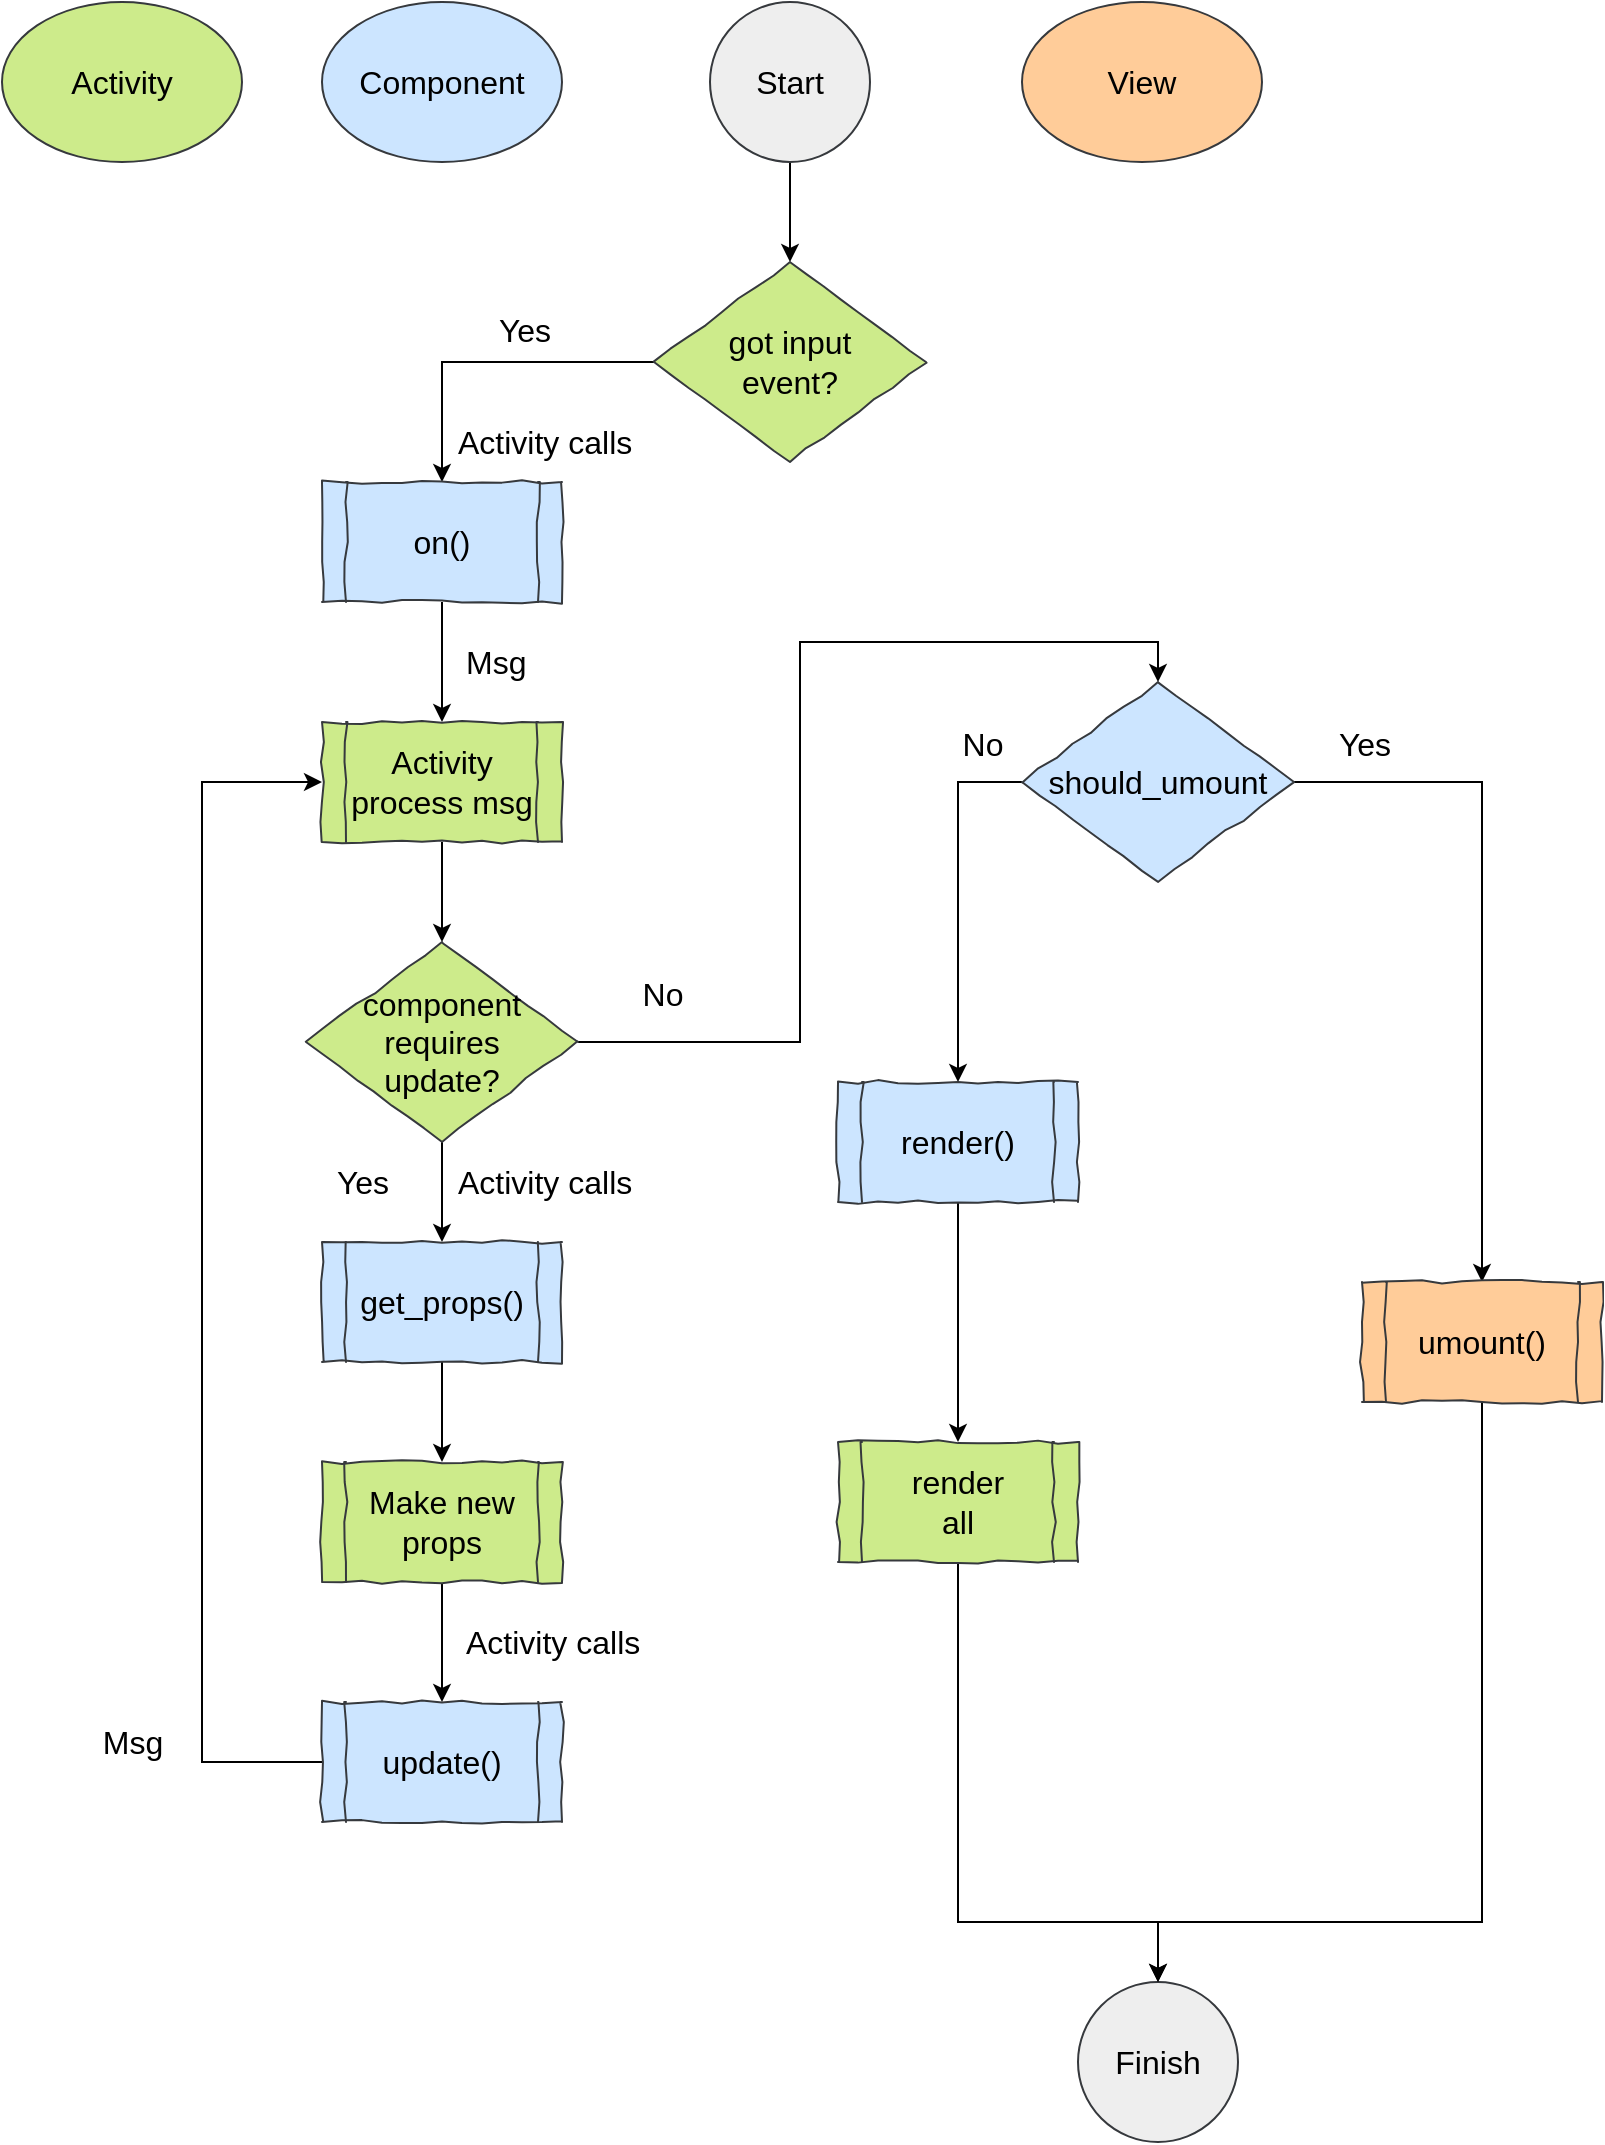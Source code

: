 <mxfile version="13.3.1" type="device"><diagram id="tfe7Y5e8DOWIlyiIXn_Y" name="Page-1"><mxGraphModel dx="1550" dy="895" grid="1" gridSize="10" guides="1" tooltips="1" connect="1" arrows="1" fold="1" page="1" pageScale="1" pageWidth="827" pageHeight="1169" math="0" shadow="0"><root><mxCell id="0"/><mxCell id="1" parent="0"/><mxCell id="seFYTZ2KeCXm_Sfr9LMD-3" value="Activity" style="ellipse;whiteSpace=wrap;html=1;comic=1;fillColor=#cdeb8b;strokeColor=#36393d;fontSize=16;" vertex="1" parent="1"><mxGeometry x="20" y="40" width="120" height="80" as="geometry"/></mxCell><mxCell id="seFYTZ2KeCXm_Sfr9LMD-10" style="edgeStyle=orthogonalEdgeStyle;rounded=0;orthogonalLoop=1;jettySize=auto;html=1;exitX=0.5;exitY=1;exitDx=0;exitDy=0;entryX=0.5;entryY=0;entryDx=0;entryDy=0;fontSize=16;" edge="1" parent="1" source="seFYTZ2KeCXm_Sfr9LMD-7" target="seFYTZ2KeCXm_Sfr9LMD-8"><mxGeometry relative="1" as="geometry"/></mxCell><mxCell id="seFYTZ2KeCXm_Sfr9LMD-7" value="Start" style="ellipse;whiteSpace=wrap;html=1;aspect=fixed;comic=1;fontSize=16;fillColor=#eeeeee;strokeColor=#36393d;" vertex="1" parent="1"><mxGeometry x="374" y="40" width="80" height="80" as="geometry"/></mxCell><mxCell id="seFYTZ2KeCXm_Sfr9LMD-13" style="edgeStyle=orthogonalEdgeStyle;rounded=0;orthogonalLoop=1;jettySize=auto;html=1;exitX=0;exitY=0.5;exitDx=0;exitDy=0;entryX=0.5;entryY=0;entryDx=0;entryDy=0;fontSize=16;" edge="1" parent="1" source="seFYTZ2KeCXm_Sfr9LMD-8" target="seFYTZ2KeCXm_Sfr9LMD-12"><mxGeometry relative="1" as="geometry"/></mxCell><mxCell id="seFYTZ2KeCXm_Sfr9LMD-8" value="got input&lt;br&gt;event?" style="rhombus;whiteSpace=wrap;html=1;comic=1;fontSize=16;fillColor=#cdeb8b;strokeColor=#36393d;" vertex="1" parent="1"><mxGeometry x="346" y="170" width="136" height="100" as="geometry"/></mxCell><mxCell id="seFYTZ2KeCXm_Sfr9LMD-16" style="edgeStyle=orthogonalEdgeStyle;rounded=0;orthogonalLoop=1;jettySize=auto;html=1;exitX=0.5;exitY=1;exitDx=0;exitDy=0;fontSize=16;" edge="1" parent="1" source="seFYTZ2KeCXm_Sfr9LMD-12" target="seFYTZ2KeCXm_Sfr9LMD-15"><mxGeometry relative="1" as="geometry"/></mxCell><mxCell id="seFYTZ2KeCXm_Sfr9LMD-12" value="on()" style="shape=process;whiteSpace=wrap;html=1;backgroundOutline=1;comic=1;fontSize=16;fillColor=#cce5ff;strokeColor=#36393d;" vertex="1" parent="1"><mxGeometry x="180" y="280" width="120" height="60" as="geometry"/></mxCell><mxCell id="seFYTZ2KeCXm_Sfr9LMD-14" value="Yes" style="text;html=1;align=center;verticalAlign=middle;resizable=0;points=[];autosize=1;fontSize=16;" vertex="1" parent="1"><mxGeometry x="261" y="194" width="40" height="20" as="geometry"/></mxCell><mxCell id="seFYTZ2KeCXm_Sfr9LMD-26" style="edgeStyle=orthogonalEdgeStyle;rounded=0;orthogonalLoop=1;jettySize=auto;html=1;exitX=0.5;exitY=1;exitDx=0;exitDy=0;entryX=0.5;entryY=0;entryDx=0;entryDy=0;fontSize=16;" edge="1" parent="1" source="seFYTZ2KeCXm_Sfr9LMD-15" target="seFYTZ2KeCXm_Sfr9LMD-22"><mxGeometry relative="1" as="geometry"/></mxCell><mxCell id="seFYTZ2KeCXm_Sfr9LMD-15" value="Activity&lt;br&gt;process msg" style="shape=process;whiteSpace=wrap;html=1;backgroundOutline=1;comic=1;fontSize=16;fillColor=#cdeb8b;strokeColor=#36393d;" vertex="1" parent="1"><mxGeometry x="180" y="400" width="120" height="60" as="geometry"/></mxCell><mxCell id="seFYTZ2KeCXm_Sfr9LMD-17" value="Msg" style="text;html=1;align=left;verticalAlign=middle;resizable=0;points=[];autosize=1;fontSize=16;" vertex="1" parent="1"><mxGeometry x="250" y="360" width="50" height="20" as="geometry"/></mxCell><mxCell id="seFYTZ2KeCXm_Sfr9LMD-25" style="edgeStyle=orthogonalEdgeStyle;rounded=0;orthogonalLoop=1;jettySize=auto;html=1;exitX=0;exitY=0.5;exitDx=0;exitDy=0;entryX=0;entryY=0.5;entryDx=0;entryDy=0;fontSize=16;" edge="1" parent="1" source="seFYTZ2KeCXm_Sfr9LMD-18" target="seFYTZ2KeCXm_Sfr9LMD-15"><mxGeometry relative="1" as="geometry"><Array as="points"><mxPoint x="120" y="920"/><mxPoint x="120" y="430"/></Array></mxGeometry></mxCell><mxCell id="seFYTZ2KeCXm_Sfr9LMD-18" value="update()" style="shape=process;whiteSpace=wrap;html=1;backgroundOutline=1;comic=1;fontSize=16;fillColor=#cce5ff;strokeColor=#36393d;" vertex="1" parent="1"><mxGeometry x="180" y="890" width="120" height="60" as="geometry"/></mxCell><mxCell id="seFYTZ2KeCXm_Sfr9LMD-20" value="Activity calls" style="text;html=1;align=left;verticalAlign=middle;resizable=0;points=[];autosize=1;fontSize=16;" vertex="1" parent="1"><mxGeometry x="246" y="250" width="100" height="20" as="geometry"/></mxCell><mxCell id="seFYTZ2KeCXm_Sfr9LMD-21" value="Activity calls" style="text;html=1;align=left;verticalAlign=middle;resizable=0;points=[];autosize=1;fontSize=16;" vertex="1" parent="1"><mxGeometry x="246" y="620" width="100" height="20" as="geometry"/></mxCell><mxCell id="seFYTZ2KeCXm_Sfr9LMD-29" style="edgeStyle=orthogonalEdgeStyle;rounded=0;orthogonalLoop=1;jettySize=auto;html=1;exitX=0.5;exitY=1;exitDx=0;exitDy=0;entryX=0.5;entryY=0;entryDx=0;entryDy=0;fontSize=16;" edge="1" parent="1" source="seFYTZ2KeCXm_Sfr9LMD-22" target="seFYTZ2KeCXm_Sfr9LMD-28"><mxGeometry relative="1" as="geometry"/></mxCell><mxCell id="seFYTZ2KeCXm_Sfr9LMD-37" style="edgeStyle=orthogonalEdgeStyle;rounded=0;orthogonalLoop=1;jettySize=auto;html=1;exitX=1;exitY=0.5;exitDx=0;exitDy=0;entryX=0.5;entryY=0;entryDx=0;entryDy=0;fontSize=16;" edge="1" parent="1" source="seFYTZ2KeCXm_Sfr9LMD-22" target="seFYTZ2KeCXm_Sfr9LMD-36"><mxGeometry relative="1" as="geometry"/></mxCell><mxCell id="seFYTZ2KeCXm_Sfr9LMD-22" value="component&lt;br&gt;requires&lt;br&gt;update?" style="rhombus;whiteSpace=wrap;html=1;comic=1;fontSize=16;fillColor=#cdeb8b;strokeColor=#36393d;" vertex="1" parent="1"><mxGeometry x="172" y="510" width="136" height="100" as="geometry"/></mxCell><mxCell id="seFYTZ2KeCXm_Sfr9LMD-24" value="Yes" style="text;html=1;align=center;verticalAlign=middle;resizable=0;points=[];autosize=1;fontSize=16;" vertex="1" parent="1"><mxGeometry x="180" y="620" width="40" height="20" as="geometry"/></mxCell><mxCell id="seFYTZ2KeCXm_Sfr9LMD-33" style="edgeStyle=orthogonalEdgeStyle;rounded=0;orthogonalLoop=1;jettySize=auto;html=1;exitX=0.5;exitY=1;exitDx=0;exitDy=0;entryX=0.5;entryY=0;entryDx=0;entryDy=0;fontSize=16;" edge="1" parent="1" source="seFYTZ2KeCXm_Sfr9LMD-28" target="seFYTZ2KeCXm_Sfr9LMD-32"><mxGeometry relative="1" as="geometry"/></mxCell><mxCell id="seFYTZ2KeCXm_Sfr9LMD-28" value="get_props()" style="shape=process;whiteSpace=wrap;html=1;backgroundOutline=1;comic=1;fontSize=16;fillColor=#cce5ff;strokeColor=#36393d;" vertex="1" parent="1"><mxGeometry x="180" y="660" width="120" height="60" as="geometry"/></mxCell><mxCell id="seFYTZ2KeCXm_Sfr9LMD-31" value="Activity calls" style="text;html=1;align=left;verticalAlign=middle;resizable=0;points=[];autosize=1;fontSize=16;" vertex="1" parent="1"><mxGeometry x="250" y="850" width="100" height="20" as="geometry"/></mxCell><mxCell id="seFYTZ2KeCXm_Sfr9LMD-34" style="edgeStyle=orthogonalEdgeStyle;rounded=0;orthogonalLoop=1;jettySize=auto;html=1;exitX=0.5;exitY=1;exitDx=0;exitDy=0;entryX=0.5;entryY=0;entryDx=0;entryDy=0;fontSize=16;" edge="1" parent="1" source="seFYTZ2KeCXm_Sfr9LMD-32" target="seFYTZ2KeCXm_Sfr9LMD-18"><mxGeometry relative="1" as="geometry"/></mxCell><mxCell id="seFYTZ2KeCXm_Sfr9LMD-32" value="Make new props" style="shape=process;whiteSpace=wrap;html=1;backgroundOutline=1;comic=1;fontSize=16;fillColor=#cdeb8b;strokeColor=#36393d;" vertex="1" parent="1"><mxGeometry x="180" y="770" width="120" height="60" as="geometry"/></mxCell><mxCell id="seFYTZ2KeCXm_Sfr9LMD-43" style="edgeStyle=orthogonalEdgeStyle;rounded=0;orthogonalLoop=1;jettySize=auto;html=1;exitX=1;exitY=0.5;exitDx=0;exitDy=0;entryX=0.5;entryY=0;entryDx=0;entryDy=0;fontSize=16;" edge="1" parent="1" source="seFYTZ2KeCXm_Sfr9LMD-36" target="seFYTZ2KeCXm_Sfr9LMD-42"><mxGeometry relative="1" as="geometry"/></mxCell><mxCell id="seFYTZ2KeCXm_Sfr9LMD-49" style="edgeStyle=orthogonalEdgeStyle;rounded=0;orthogonalLoop=1;jettySize=auto;html=1;exitX=0;exitY=0.5;exitDx=0;exitDy=0;entryX=0.5;entryY=0;entryDx=0;entryDy=0;fontSize=16;" edge="1" parent="1" source="seFYTZ2KeCXm_Sfr9LMD-36" target="seFYTZ2KeCXm_Sfr9LMD-48"><mxGeometry relative="1" as="geometry"/></mxCell><mxCell id="seFYTZ2KeCXm_Sfr9LMD-36" value="should_umount" style="rhombus;whiteSpace=wrap;html=1;comic=1;fontSize=16;fillColor=#cce5ff;strokeColor=#36393d;" vertex="1" parent="1"><mxGeometry x="530" y="380" width="136" height="100" as="geometry"/></mxCell><mxCell id="seFYTZ2KeCXm_Sfr9LMD-38" value="No" style="text;html=1;align=center;verticalAlign=middle;resizable=0;points=[];autosize=1;fontSize=16;" vertex="1" parent="1"><mxGeometry x="330" y="526" width="40" height="20" as="geometry"/></mxCell><mxCell id="seFYTZ2KeCXm_Sfr9LMD-39" value="Finish" style="ellipse;whiteSpace=wrap;html=1;aspect=fixed;comic=1;fontSize=16;fillColor=#eeeeee;strokeColor=#36393d;" vertex="1" parent="1"><mxGeometry x="558" y="1030" width="80" height="80" as="geometry"/></mxCell><mxCell id="seFYTZ2KeCXm_Sfr9LMD-41" value="Yes" style="text;html=1;align=center;verticalAlign=middle;resizable=0;points=[];autosize=1;fontSize=16;" vertex="1" parent="1"><mxGeometry x="681" y="401" width="40" height="20" as="geometry"/></mxCell><mxCell id="seFYTZ2KeCXm_Sfr9LMD-47" style="edgeStyle=orthogonalEdgeStyle;rounded=0;orthogonalLoop=1;jettySize=auto;html=1;exitX=0.5;exitY=1;exitDx=0;exitDy=0;entryX=0.5;entryY=0;entryDx=0;entryDy=0;fontSize=16;" edge="1" parent="1" source="seFYTZ2KeCXm_Sfr9LMD-42" target="seFYTZ2KeCXm_Sfr9LMD-39"><mxGeometry relative="1" as="geometry"><Array as="points"><mxPoint x="760" y="1000"/><mxPoint x="598" y="1000"/></Array></mxGeometry></mxCell><mxCell id="seFYTZ2KeCXm_Sfr9LMD-42" value="umount()" style="shape=process;whiteSpace=wrap;html=1;backgroundOutline=1;comic=1;fontSize=16;fillColor=#ffcc99;strokeColor=#36393d;" vertex="1" parent="1"><mxGeometry x="700" y="680" width="120" height="60" as="geometry"/></mxCell><mxCell id="seFYTZ2KeCXm_Sfr9LMD-44" value="Component" style="ellipse;whiteSpace=wrap;html=1;comic=1;fillColor=#cce5ff;strokeColor=#36393d;fontSize=16;" vertex="1" parent="1"><mxGeometry x="180" y="40" width="120" height="80" as="geometry"/></mxCell><mxCell id="seFYTZ2KeCXm_Sfr9LMD-45" value="View" style="ellipse;whiteSpace=wrap;html=1;comic=1;fillColor=#ffcc99;strokeColor=#36393d;fontSize=16;" vertex="1" parent="1"><mxGeometry x="530" y="40" width="120" height="80" as="geometry"/></mxCell><mxCell id="seFYTZ2KeCXm_Sfr9LMD-52" style="edgeStyle=orthogonalEdgeStyle;rounded=0;orthogonalLoop=1;jettySize=auto;html=1;exitX=0.5;exitY=1;exitDx=0;exitDy=0;entryX=0.5;entryY=0;entryDx=0;entryDy=0;fontSize=16;" edge="1" parent="1" source="seFYTZ2KeCXm_Sfr9LMD-48" target="seFYTZ2KeCXm_Sfr9LMD-51"><mxGeometry relative="1" as="geometry"/></mxCell><mxCell id="seFYTZ2KeCXm_Sfr9LMD-48" value="render()" style="shape=process;whiteSpace=wrap;html=1;backgroundOutline=1;comic=1;fontSize=16;fillColor=#cce5ff;strokeColor=#36393d;" vertex="1" parent="1"><mxGeometry x="438" y="580" width="120" height="60" as="geometry"/></mxCell><mxCell id="seFYTZ2KeCXm_Sfr9LMD-50" value="No" style="text;html=1;align=center;verticalAlign=middle;resizable=0;points=[];autosize=1;fontSize=16;" vertex="1" parent="1"><mxGeometry x="490" y="401" width="40" height="20" as="geometry"/></mxCell><mxCell id="seFYTZ2KeCXm_Sfr9LMD-53" style="edgeStyle=orthogonalEdgeStyle;rounded=0;orthogonalLoop=1;jettySize=auto;html=1;exitX=0.5;exitY=1;exitDx=0;exitDy=0;fontSize=16;" edge="1" parent="1" source="seFYTZ2KeCXm_Sfr9LMD-51" target="seFYTZ2KeCXm_Sfr9LMD-39"><mxGeometry relative="1" as="geometry"><Array as="points"><mxPoint x="498" y="1000"/><mxPoint x="598" y="1000"/></Array></mxGeometry></mxCell><mxCell id="seFYTZ2KeCXm_Sfr9LMD-51" value="render&lt;br&gt;all" style="shape=process;whiteSpace=wrap;html=1;backgroundOutline=1;comic=1;fontSize=16;fillColor=#cdeb8b;strokeColor=#36393d;" vertex="1" parent="1"><mxGeometry x="438" y="760" width="120" height="60" as="geometry"/></mxCell><mxCell id="seFYTZ2KeCXm_Sfr9LMD-54" value="Msg" style="text;html=1;align=center;verticalAlign=middle;resizable=0;points=[];autosize=1;fontSize=16;" vertex="1" parent="1"><mxGeometry x="60" y="900" width="50" height="20" as="geometry"/></mxCell></root></mxGraphModel></diagram></mxfile>